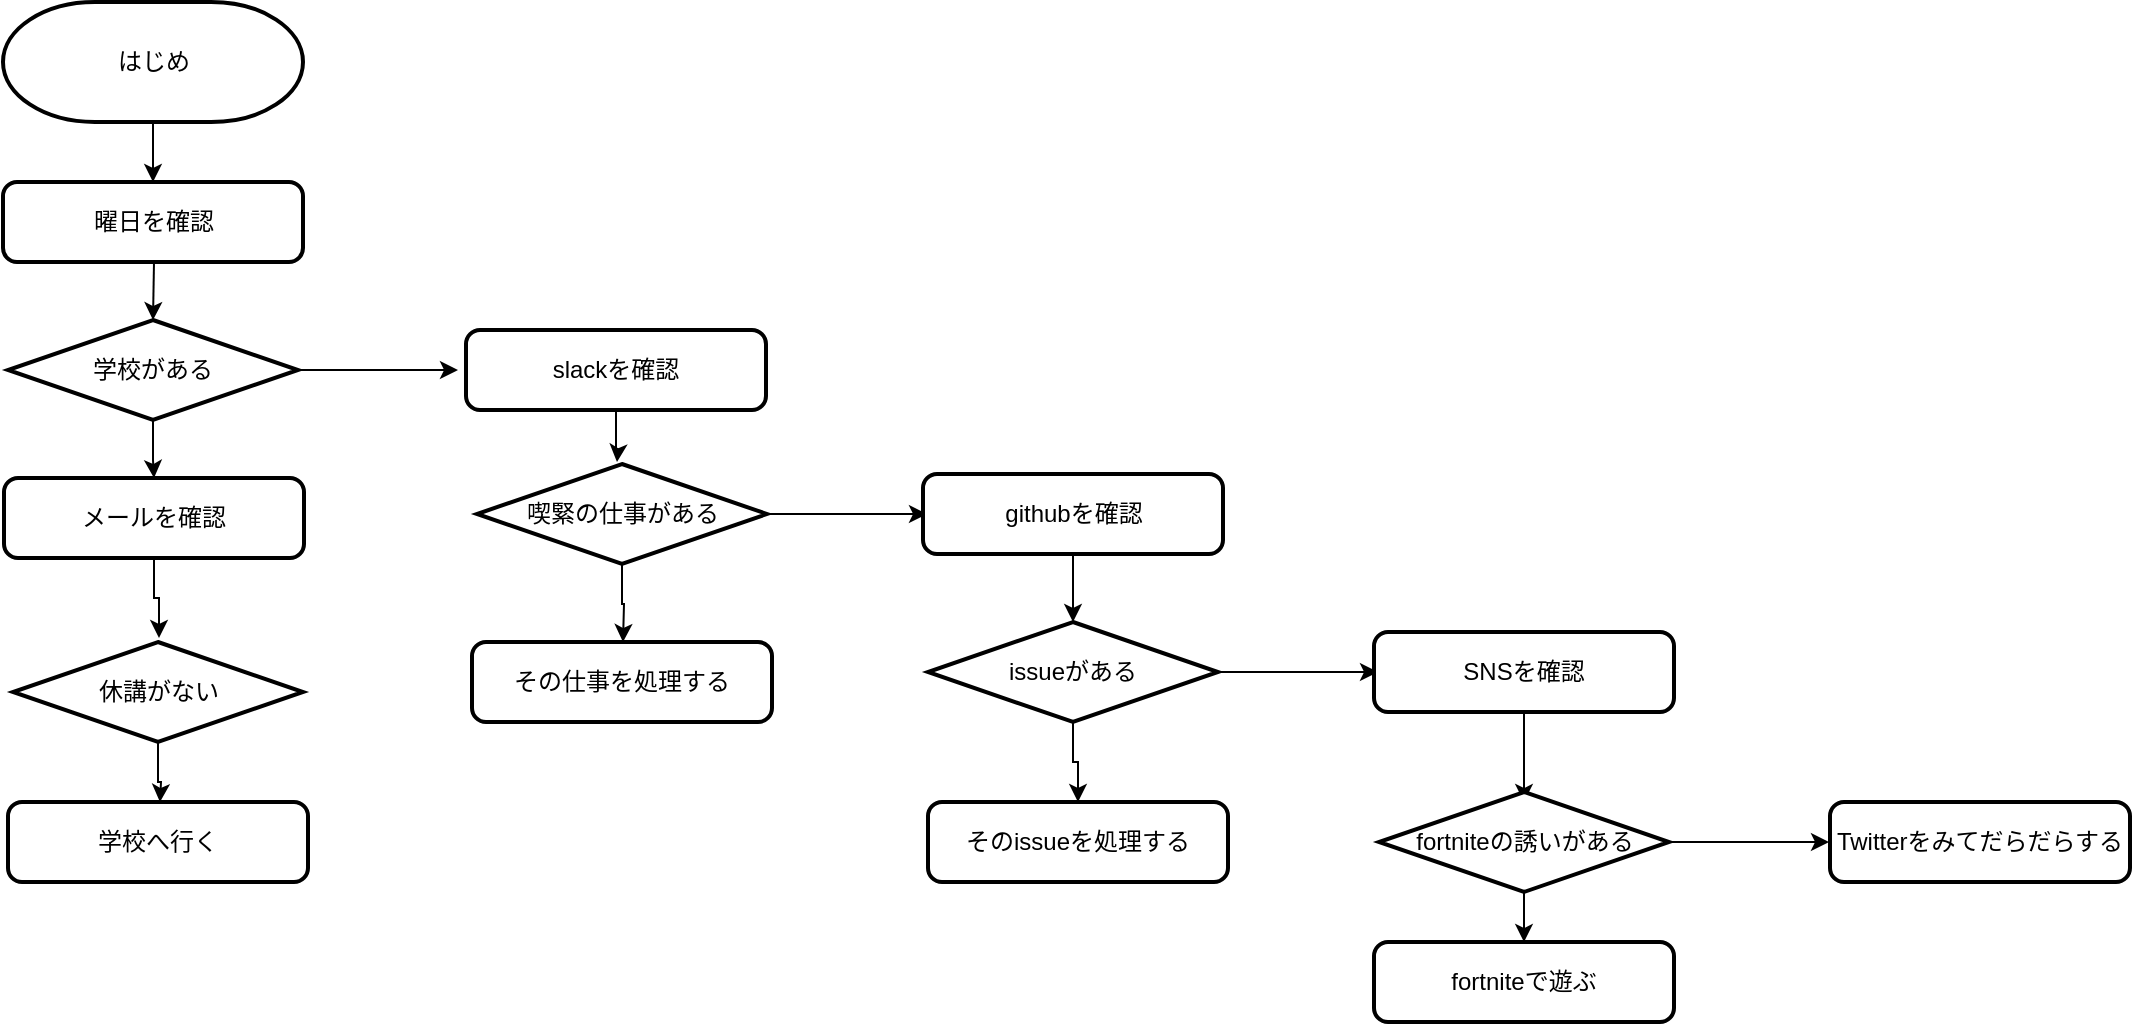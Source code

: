 <mxfile version="10.6.7" type="github"><diagram id="xKq9EJUTS3yDhBUYBkNH" name="Page-1"><mxGraphModel dx="754" dy="740" grid="1" gridSize="10" guides="1" tooltips="1" connect="1" arrows="1" fold="1" page="1" pageScale="1" pageWidth="827" pageHeight="1169" math="0" shadow="0"><root><mxCell id="0"/><mxCell id="1" parent="0"/><mxCell id="na8LCV4-VxGr-Q3SZxuB-11" style="edgeStyle=orthogonalEdgeStyle;rounded=0;orthogonalLoop=1;jettySize=auto;html=1;entryX=0.5;entryY=0;entryDx=0;entryDy=0;" edge="1" parent="1" source="na8LCV4-VxGr-Q3SZxuB-1" target="na8LCV4-VxGr-Q3SZxuB-8"><mxGeometry relative="1" as="geometry"/></mxCell><mxCell id="na8LCV4-VxGr-Q3SZxuB-1" value="はじめ" style="strokeWidth=2;html=1;shape=mxgraph.flowchart.terminator;whiteSpace=wrap;" vertex="1" parent="1"><mxGeometry x="86.5" y="80" width="150" height="60" as="geometry"/></mxCell><mxCell id="na8LCV4-VxGr-Q3SZxuB-16" value="" style="edgeStyle=orthogonalEdgeStyle;rounded=0;orthogonalLoop=1;jettySize=auto;html=1;entryX=0.5;entryY=0;entryDx=0;entryDy=0;" edge="1" parent="1" source="na8LCV4-VxGr-Q3SZxuB-3" target="na8LCV4-VxGr-Q3SZxuB-14"><mxGeometry relative="1" as="geometry"><mxPoint x="161.5" y="369" as="targetPoint"/></mxGeometry></mxCell><mxCell id="na8LCV4-VxGr-Q3SZxuB-24" value="" style="edgeStyle=orthogonalEdgeStyle;rounded=0;orthogonalLoop=1;jettySize=auto;html=1;" edge="1" parent="1" source="na8LCV4-VxGr-Q3SZxuB-3"><mxGeometry relative="1" as="geometry"><mxPoint x="314" y="264" as="targetPoint"/></mxGeometry></mxCell><mxCell id="na8LCV4-VxGr-Q3SZxuB-3" value="学校がある" style="strokeWidth=2;html=1;shape=mxgraph.flowchart.decision;whiteSpace=wrap;" vertex="1" parent="1"><mxGeometry x="89" y="239" width="145" height="50" as="geometry"/></mxCell><mxCell id="na8LCV4-VxGr-Q3SZxuB-5" value="" style="endArrow=classic;html=1;entryX=0.5;entryY=0;entryDx=0;entryDy=0;entryPerimeter=0;" edge="1" parent="1" target="na8LCV4-VxGr-Q3SZxuB-3"><mxGeometry width="50" height="50" relative="1" as="geometry"><mxPoint x="162" y="210" as="sourcePoint"/><mxPoint x="131" y="309" as="targetPoint"/></mxGeometry></mxCell><mxCell id="na8LCV4-VxGr-Q3SZxuB-8" value="曜日を確認" style="rounded=1;whiteSpace=wrap;html=1;absoluteArcSize=1;arcSize=14;strokeWidth=2;fillColor=#ffffff;" vertex="1" parent="1"><mxGeometry x="86.5" y="170" width="150" height="40" as="geometry"/></mxCell><mxCell id="na8LCV4-VxGr-Q3SZxuB-18" value="" style="edgeStyle=orthogonalEdgeStyle;rounded=0;orthogonalLoop=1;jettySize=auto;html=1;" edge="1" parent="1" source="na8LCV4-VxGr-Q3SZxuB-14"><mxGeometry relative="1" as="geometry"><mxPoint x="164.5" y="398" as="targetPoint"/><Array as="points"><mxPoint x="162.5" y="378"/><mxPoint x="164.5" y="378"/></Array></mxGeometry></mxCell><mxCell id="na8LCV4-VxGr-Q3SZxuB-14" value="メールを確認" style="rounded=1;whiteSpace=wrap;html=1;absoluteArcSize=1;arcSize=14;strokeWidth=2;fillColor=#ffffff;" vertex="1" parent="1"><mxGeometry x="87" y="318" width="150" height="40" as="geometry"/></mxCell><mxCell id="na8LCV4-VxGr-Q3SZxuB-21" value="" style="edgeStyle=orthogonalEdgeStyle;rounded=0;orthogonalLoop=1;jettySize=auto;html=1;" edge="1" parent="1" source="na8LCV4-VxGr-Q3SZxuB-19"><mxGeometry relative="1" as="geometry"><mxPoint x="165" y="480" as="targetPoint"/></mxGeometry></mxCell><mxCell id="na8LCV4-VxGr-Q3SZxuB-19" value="休講がない" style="strokeWidth=2;html=1;shape=mxgraph.flowchart.decision;whiteSpace=wrap;" vertex="1" parent="1"><mxGeometry x="91.5" y="400" width="145" height="50" as="geometry"/></mxCell><mxCell id="na8LCV4-VxGr-Q3SZxuB-22" value="学校へ行く" style="rounded=1;whiteSpace=wrap;html=1;absoluteArcSize=1;arcSize=14;strokeWidth=2;fillColor=#ffffff;" vertex="1" parent="1"><mxGeometry x="89" y="480" width="150" height="40" as="geometry"/></mxCell><mxCell id="na8LCV4-VxGr-Q3SZxuB-27" value="" style="edgeStyle=orthogonalEdgeStyle;rounded=0;orthogonalLoop=1;jettySize=auto;html=1;" edge="1" parent="1" source="na8LCV4-VxGr-Q3SZxuB-25"><mxGeometry relative="1" as="geometry"><mxPoint x="393.5" y="310" as="targetPoint"/></mxGeometry></mxCell><mxCell id="na8LCV4-VxGr-Q3SZxuB-25" value="slackを確認" style="rounded=1;whiteSpace=wrap;html=1;absoluteArcSize=1;arcSize=14;strokeWidth=2;fillColor=#ffffff;" vertex="1" parent="1"><mxGeometry x="318" y="244" width="150" height="40" as="geometry"/></mxCell><mxCell id="na8LCV4-VxGr-Q3SZxuB-31" value="" style="edgeStyle=orthogonalEdgeStyle;rounded=0;orthogonalLoop=1;jettySize=auto;html=1;" edge="1" parent="1" source="na8LCV4-VxGr-Q3SZxuB-29"><mxGeometry relative="1" as="geometry"><mxPoint x="396.5" y="400" as="targetPoint"/></mxGeometry></mxCell><mxCell id="na8LCV4-VxGr-Q3SZxuB-34" value="" style="edgeStyle=orthogonalEdgeStyle;rounded=0;orthogonalLoop=1;jettySize=auto;html=1;" edge="1" parent="1" source="na8LCV4-VxGr-Q3SZxuB-29"><mxGeometry relative="1" as="geometry"><mxPoint x="548.5" y="336" as="targetPoint"/></mxGeometry></mxCell><mxCell id="na8LCV4-VxGr-Q3SZxuB-29" value="喫緊の仕事がある" style="strokeWidth=2;html=1;shape=mxgraph.flowchart.decision;whiteSpace=wrap;" vertex="1" parent="1"><mxGeometry x="323.5" y="311" width="145" height="50" as="geometry"/></mxCell><mxCell id="na8LCV4-VxGr-Q3SZxuB-32" value="その仕事を処理する" style="rounded=1;whiteSpace=wrap;html=1;absoluteArcSize=1;arcSize=14;strokeWidth=2;fillColor=#ffffff;" vertex="1" parent="1"><mxGeometry x="321" y="400" width="150" height="40" as="geometry"/></mxCell><mxCell id="na8LCV4-VxGr-Q3SZxuB-37" value="" style="edgeStyle=orthogonalEdgeStyle;rounded=0;orthogonalLoop=1;jettySize=auto;html=1;" edge="1" parent="1" source="na8LCV4-VxGr-Q3SZxuB-35" target="na8LCV4-VxGr-Q3SZxuB-36"><mxGeometry relative="1" as="geometry"/></mxCell><mxCell id="na8LCV4-VxGr-Q3SZxuB-35" value="githubを確認" style="rounded=1;whiteSpace=wrap;html=1;absoluteArcSize=1;arcSize=14;strokeWidth=2;fillColor=#ffffff;" vertex="1" parent="1"><mxGeometry x="546.5" y="316" width="150" height="40" as="geometry"/></mxCell><mxCell id="na8LCV4-VxGr-Q3SZxuB-39" value="" style="edgeStyle=orthogonalEdgeStyle;rounded=0;orthogonalLoop=1;jettySize=auto;html=1;" edge="1" parent="1" source="na8LCV4-VxGr-Q3SZxuB-36" target="na8LCV4-VxGr-Q3SZxuB-38"><mxGeometry relative="1" as="geometry"/></mxCell><mxCell id="na8LCV4-VxGr-Q3SZxuB-41" value="" style="edgeStyle=orthogonalEdgeStyle;rounded=0;orthogonalLoop=1;jettySize=auto;html=1;" edge="1" parent="1" source="na8LCV4-VxGr-Q3SZxuB-36"><mxGeometry relative="1" as="geometry"><mxPoint x="774" y="415" as="targetPoint"/></mxGeometry></mxCell><mxCell id="na8LCV4-VxGr-Q3SZxuB-36" value="issueがある" style="strokeWidth=2;html=1;shape=mxgraph.flowchart.decision;whiteSpace=wrap;" vertex="1" parent="1"><mxGeometry x="549" y="390" width="145" height="50" as="geometry"/></mxCell><mxCell id="na8LCV4-VxGr-Q3SZxuB-38" value="そのissueを処理する" style="rounded=1;whiteSpace=wrap;html=1;absoluteArcSize=1;arcSize=14;strokeWidth=2;fillColor=#ffffff;" vertex="1" parent="1"><mxGeometry x="549" y="480" width="150" height="40" as="geometry"/></mxCell><mxCell id="na8LCV4-VxGr-Q3SZxuB-44" value="" style="edgeStyle=orthogonalEdgeStyle;rounded=0;orthogonalLoop=1;jettySize=auto;html=1;" edge="1" parent="1" source="na8LCV4-VxGr-Q3SZxuB-42"><mxGeometry relative="1" as="geometry"><mxPoint x="847" y="480" as="targetPoint"/></mxGeometry></mxCell><mxCell id="na8LCV4-VxGr-Q3SZxuB-42" value="SNSを確認" style="rounded=1;whiteSpace=wrap;html=1;absoluteArcSize=1;arcSize=14;strokeWidth=2;fillColor=#ffffff;" vertex="1" parent="1"><mxGeometry x="772" y="395" width="150" height="40" as="geometry"/></mxCell><mxCell id="na8LCV4-VxGr-Q3SZxuB-49" value="" style="edgeStyle=orthogonalEdgeStyle;rounded=0;orthogonalLoop=1;jettySize=auto;html=1;entryX=0.5;entryY=0;entryDx=0;entryDy=0;" edge="1" parent="1" source="na8LCV4-VxGr-Q3SZxuB-46" target="na8LCV4-VxGr-Q3SZxuB-47"><mxGeometry relative="1" as="geometry"><mxPoint x="847" y="605" as="targetPoint"/></mxGeometry></mxCell><mxCell id="na8LCV4-VxGr-Q3SZxuB-51" value="" style="edgeStyle=orthogonalEdgeStyle;rounded=0;orthogonalLoop=1;jettySize=auto;html=1;" edge="1" parent="1" source="na8LCV4-VxGr-Q3SZxuB-46"><mxGeometry relative="1" as="geometry"><mxPoint x="999.5" y="500" as="targetPoint"/></mxGeometry></mxCell><mxCell id="na8LCV4-VxGr-Q3SZxuB-46" value="fortniteの誘いがある" style="strokeWidth=2;html=1;shape=mxgraph.flowchart.decision;whiteSpace=wrap;" vertex="1" parent="1"><mxGeometry x="774.5" y="475" width="145" height="50" as="geometry"/></mxCell><mxCell id="na8LCV4-VxGr-Q3SZxuB-47" value="fortniteで遊ぶ" style="rounded=1;whiteSpace=wrap;html=1;absoluteArcSize=1;arcSize=14;strokeWidth=2;fillColor=#ffffff;" vertex="1" parent="1"><mxGeometry x="772" y="550" width="150" height="40" as="geometry"/></mxCell><mxCell id="na8LCV4-VxGr-Q3SZxuB-52" value="Twitterをみてだらだらする" style="rounded=1;whiteSpace=wrap;html=1;absoluteArcSize=1;arcSize=14;strokeWidth=2;fillColor=#ffffff;" vertex="1" parent="1"><mxGeometry x="1000" y="480" width="150" height="40" as="geometry"/></mxCell></root></mxGraphModel></diagram></mxfile>